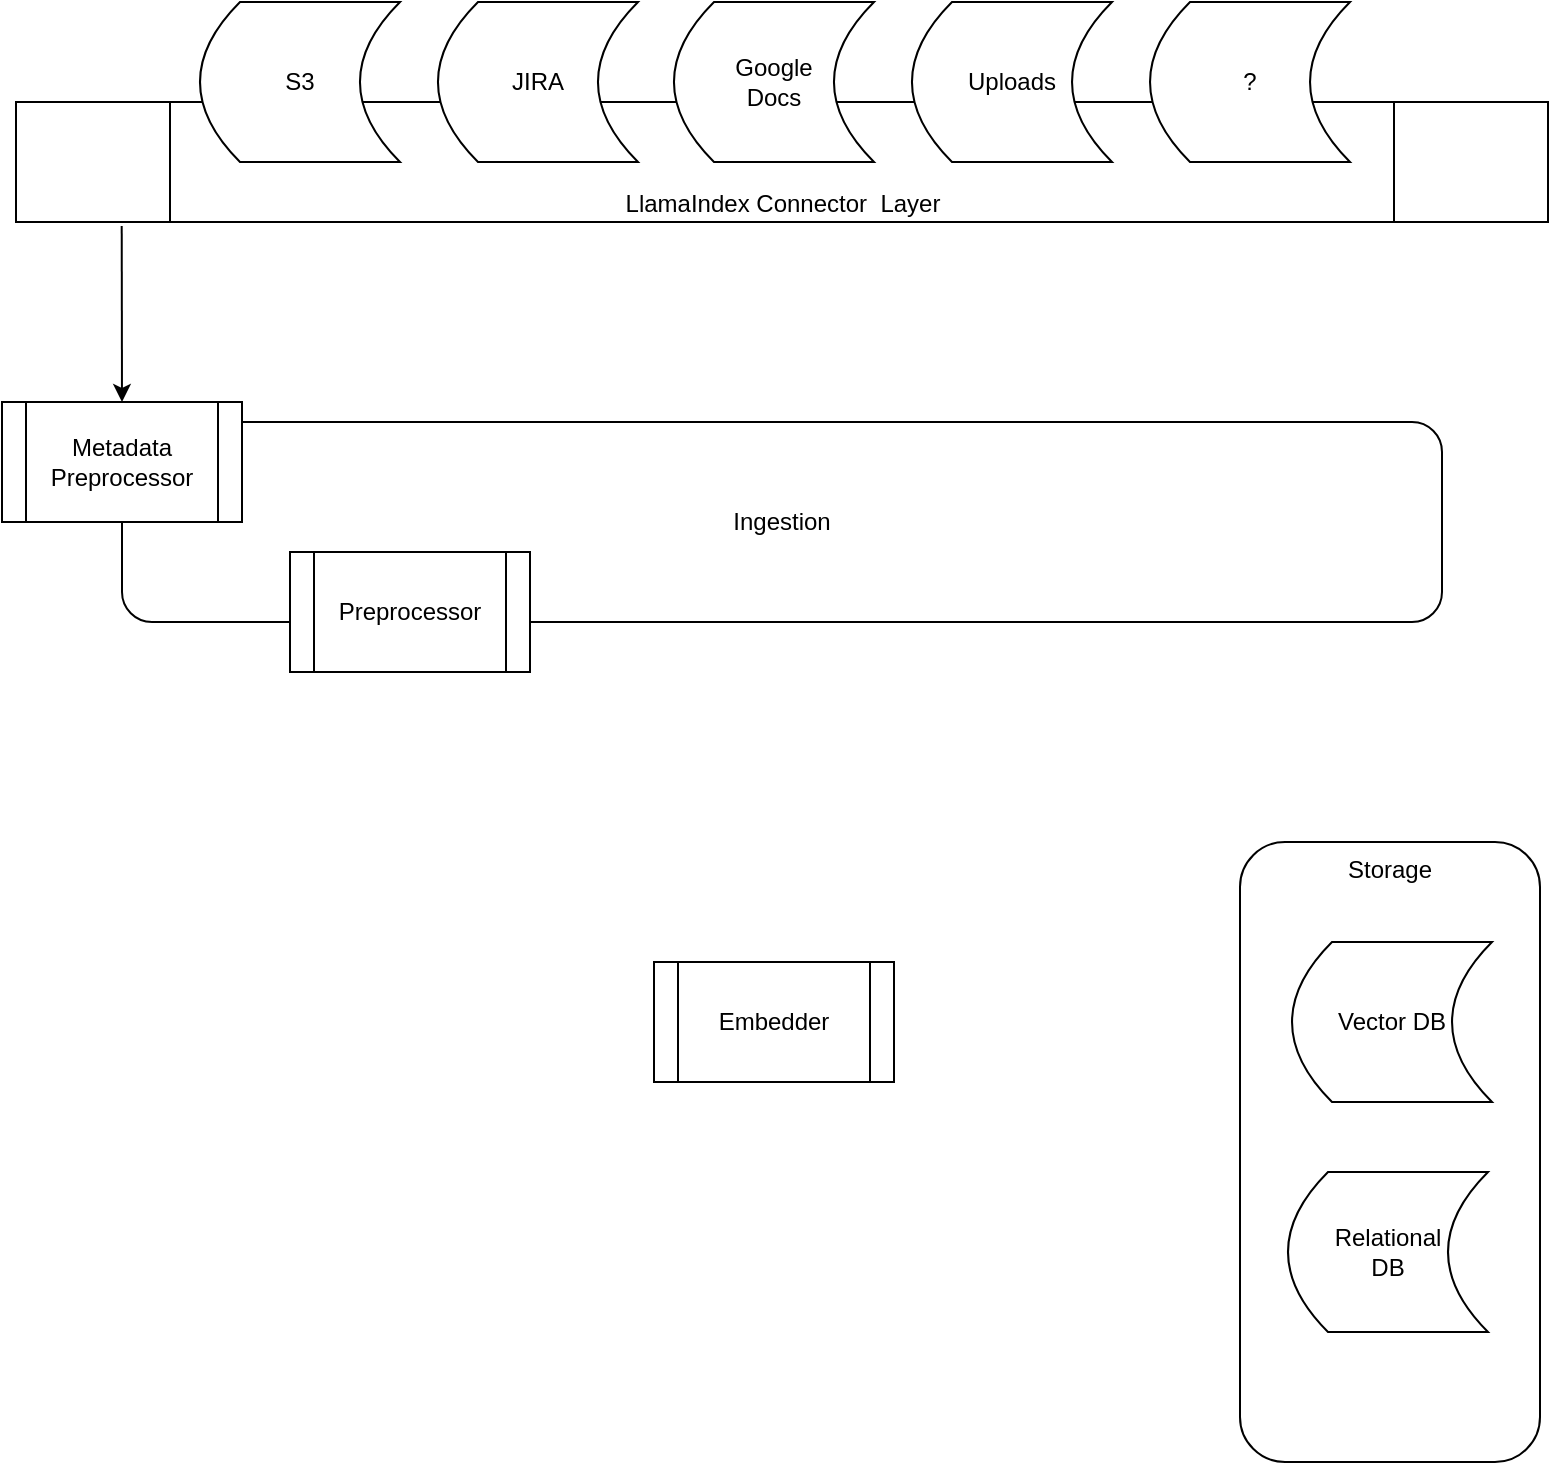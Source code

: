 <mxfile version="21.6.6" type="github">
  <diagram name="Page-1" id="8LaT6ws6c8OMBcNahulS">
    <mxGraphModel dx="984" dy="666" grid="1" gridSize="10" guides="1" tooltips="1" connect="1" arrows="1" fold="1" page="1" pageScale="1" pageWidth="827" pageHeight="1169" math="0" shadow="0">
      <root>
        <mxCell id="0" />
        <mxCell id="1" parent="0" />
        <mxCell id="54NrBOD5PA2svNVdtnnh-1" value="Ingestion" style="rounded=1;whiteSpace=wrap;html=1;verticalAlign=middle;" parent="1" vertex="1">
          <mxGeometry x="116" y="490" width="660" height="100" as="geometry" />
        </mxCell>
        <mxCell id="54NrBOD5PA2svNVdtnnh-6" value="Metadata Preprocessor" style="shape=process;whiteSpace=wrap;html=1;backgroundOutline=1;" parent="1" vertex="1">
          <mxGeometry x="56" y="480" width="120" height="60" as="geometry" />
        </mxCell>
        <mxCell id="pPt3QI8uL8kGYXBV0wag-3" value="LlamaIndex Connector &amp;nbsp;Layer" style="shape=process;whiteSpace=wrap;html=1;backgroundOutline=1;verticalAlign=bottom;" parent="1" vertex="1">
          <mxGeometry x="63" y="330" width="766" height="60" as="geometry" />
        </mxCell>
        <mxCell id="pPt3QI8uL8kGYXBV0wag-8" value="" style="endArrow=classic;html=1;rounded=0;entryX=0.5;entryY=0;entryDx=0;entryDy=0;exitX=0.069;exitY=1.033;exitDx=0;exitDy=0;exitPerimeter=0;" parent="1" source="pPt3QI8uL8kGYXBV0wag-3" target="54NrBOD5PA2svNVdtnnh-6" edge="1">
          <mxGeometry width="50" height="50" relative="1" as="geometry">
            <mxPoint x="672" y="284" as="sourcePoint" />
            <mxPoint x="444" y="357" as="targetPoint" />
          </mxGeometry>
        </mxCell>
        <mxCell id="54NrBOD5PA2svNVdtnnh-2" value="S3" style="shape=dataStorage;whiteSpace=wrap;html=1;fixedSize=1;" parent="1" vertex="1">
          <mxGeometry x="155" y="280" width="100" height="80" as="geometry" />
        </mxCell>
        <mxCell id="54NrBOD5PA2svNVdtnnh-3" value="JIRA" style="shape=dataStorage;whiteSpace=wrap;html=1;fixedSize=1;" parent="1" vertex="1">
          <mxGeometry x="274" y="280" width="100" height="80" as="geometry" />
        </mxCell>
        <mxCell id="54NrBOD5PA2svNVdtnnh-4" value="Google &lt;br&gt;Docs" style="shape=dataStorage;whiteSpace=wrap;html=1;fixedSize=1;" parent="1" vertex="1">
          <mxGeometry x="392" y="280" width="100" height="80" as="geometry" />
        </mxCell>
        <mxCell id="54NrBOD5PA2svNVdtnnh-5" value="Uploads" style="shape=dataStorage;whiteSpace=wrap;html=1;fixedSize=1;" parent="1" vertex="1">
          <mxGeometry x="511" y="280" width="100" height="80" as="geometry" />
        </mxCell>
        <mxCell id="j_EAcNciyhwxROLDHDnN-2" value="?" style="shape=dataStorage;whiteSpace=wrap;html=1;fixedSize=1;" vertex="1" parent="1">
          <mxGeometry x="630" y="280" width="100" height="80" as="geometry" />
        </mxCell>
        <mxCell id="j_EAcNciyhwxROLDHDnN-4" value="" style="group" vertex="1" connectable="0" parent="1">
          <mxGeometry x="675" y="700" width="150" height="310" as="geometry" />
        </mxCell>
        <mxCell id="j_EAcNciyhwxROLDHDnN-3" value="Storage" style="rounded=1;whiteSpace=wrap;html=1;verticalAlign=top;" vertex="1" parent="j_EAcNciyhwxROLDHDnN-4">
          <mxGeometry width="150" height="310" as="geometry" />
        </mxCell>
        <mxCell id="54NrBOD5PA2svNVdtnnh-9" value="Relational&lt;br&gt;DB" style="shape=dataStorage;whiteSpace=wrap;html=1;fixedSize=1;" parent="j_EAcNciyhwxROLDHDnN-4" vertex="1">
          <mxGeometry x="24" y="165" width="100" height="80" as="geometry" />
        </mxCell>
        <mxCell id="54NrBOD5PA2svNVdtnnh-10" value="Vector DB" style="shape=dataStorage;whiteSpace=wrap;html=1;fixedSize=1;" parent="j_EAcNciyhwxROLDHDnN-4" vertex="1">
          <mxGeometry x="26" y="50" width="100" height="80" as="geometry" />
        </mxCell>
        <mxCell id="j_EAcNciyhwxROLDHDnN-5" value="Preprocessor" style="shape=process;whiteSpace=wrap;html=1;backgroundOutline=1;" vertex="1" parent="1">
          <mxGeometry x="200" y="555" width="120" height="60" as="geometry" />
        </mxCell>
        <mxCell id="j_EAcNciyhwxROLDHDnN-6" value="Embedder" style="shape=process;whiteSpace=wrap;html=1;backgroundOutline=1;" vertex="1" parent="1">
          <mxGeometry x="382" y="760" width="120" height="60" as="geometry" />
        </mxCell>
      </root>
    </mxGraphModel>
  </diagram>
</mxfile>
